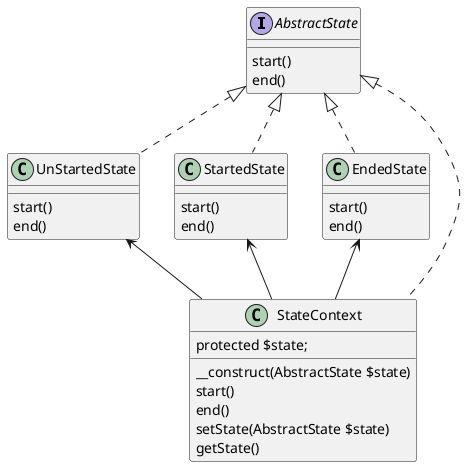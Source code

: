 @startuml

interface AbstractState
{
     start()
     end()
}

class UnStartedState implements  AbstractState
{
    start()
    end()
}

class StartedState implements  AbstractState
{
    start()
    end()
}

class EndedState implements  AbstractState
{
    start()
    end()
}

class StateContext implements  AbstractState
{
    protected $state;

    __construct(AbstractState $state)
    start()
    end()
    setState(AbstractState $state)
    getState()
}

UnStartedState <-- StateContext
StartedState   <-- StateContext
EndedState     <-- StateContext

@enduml